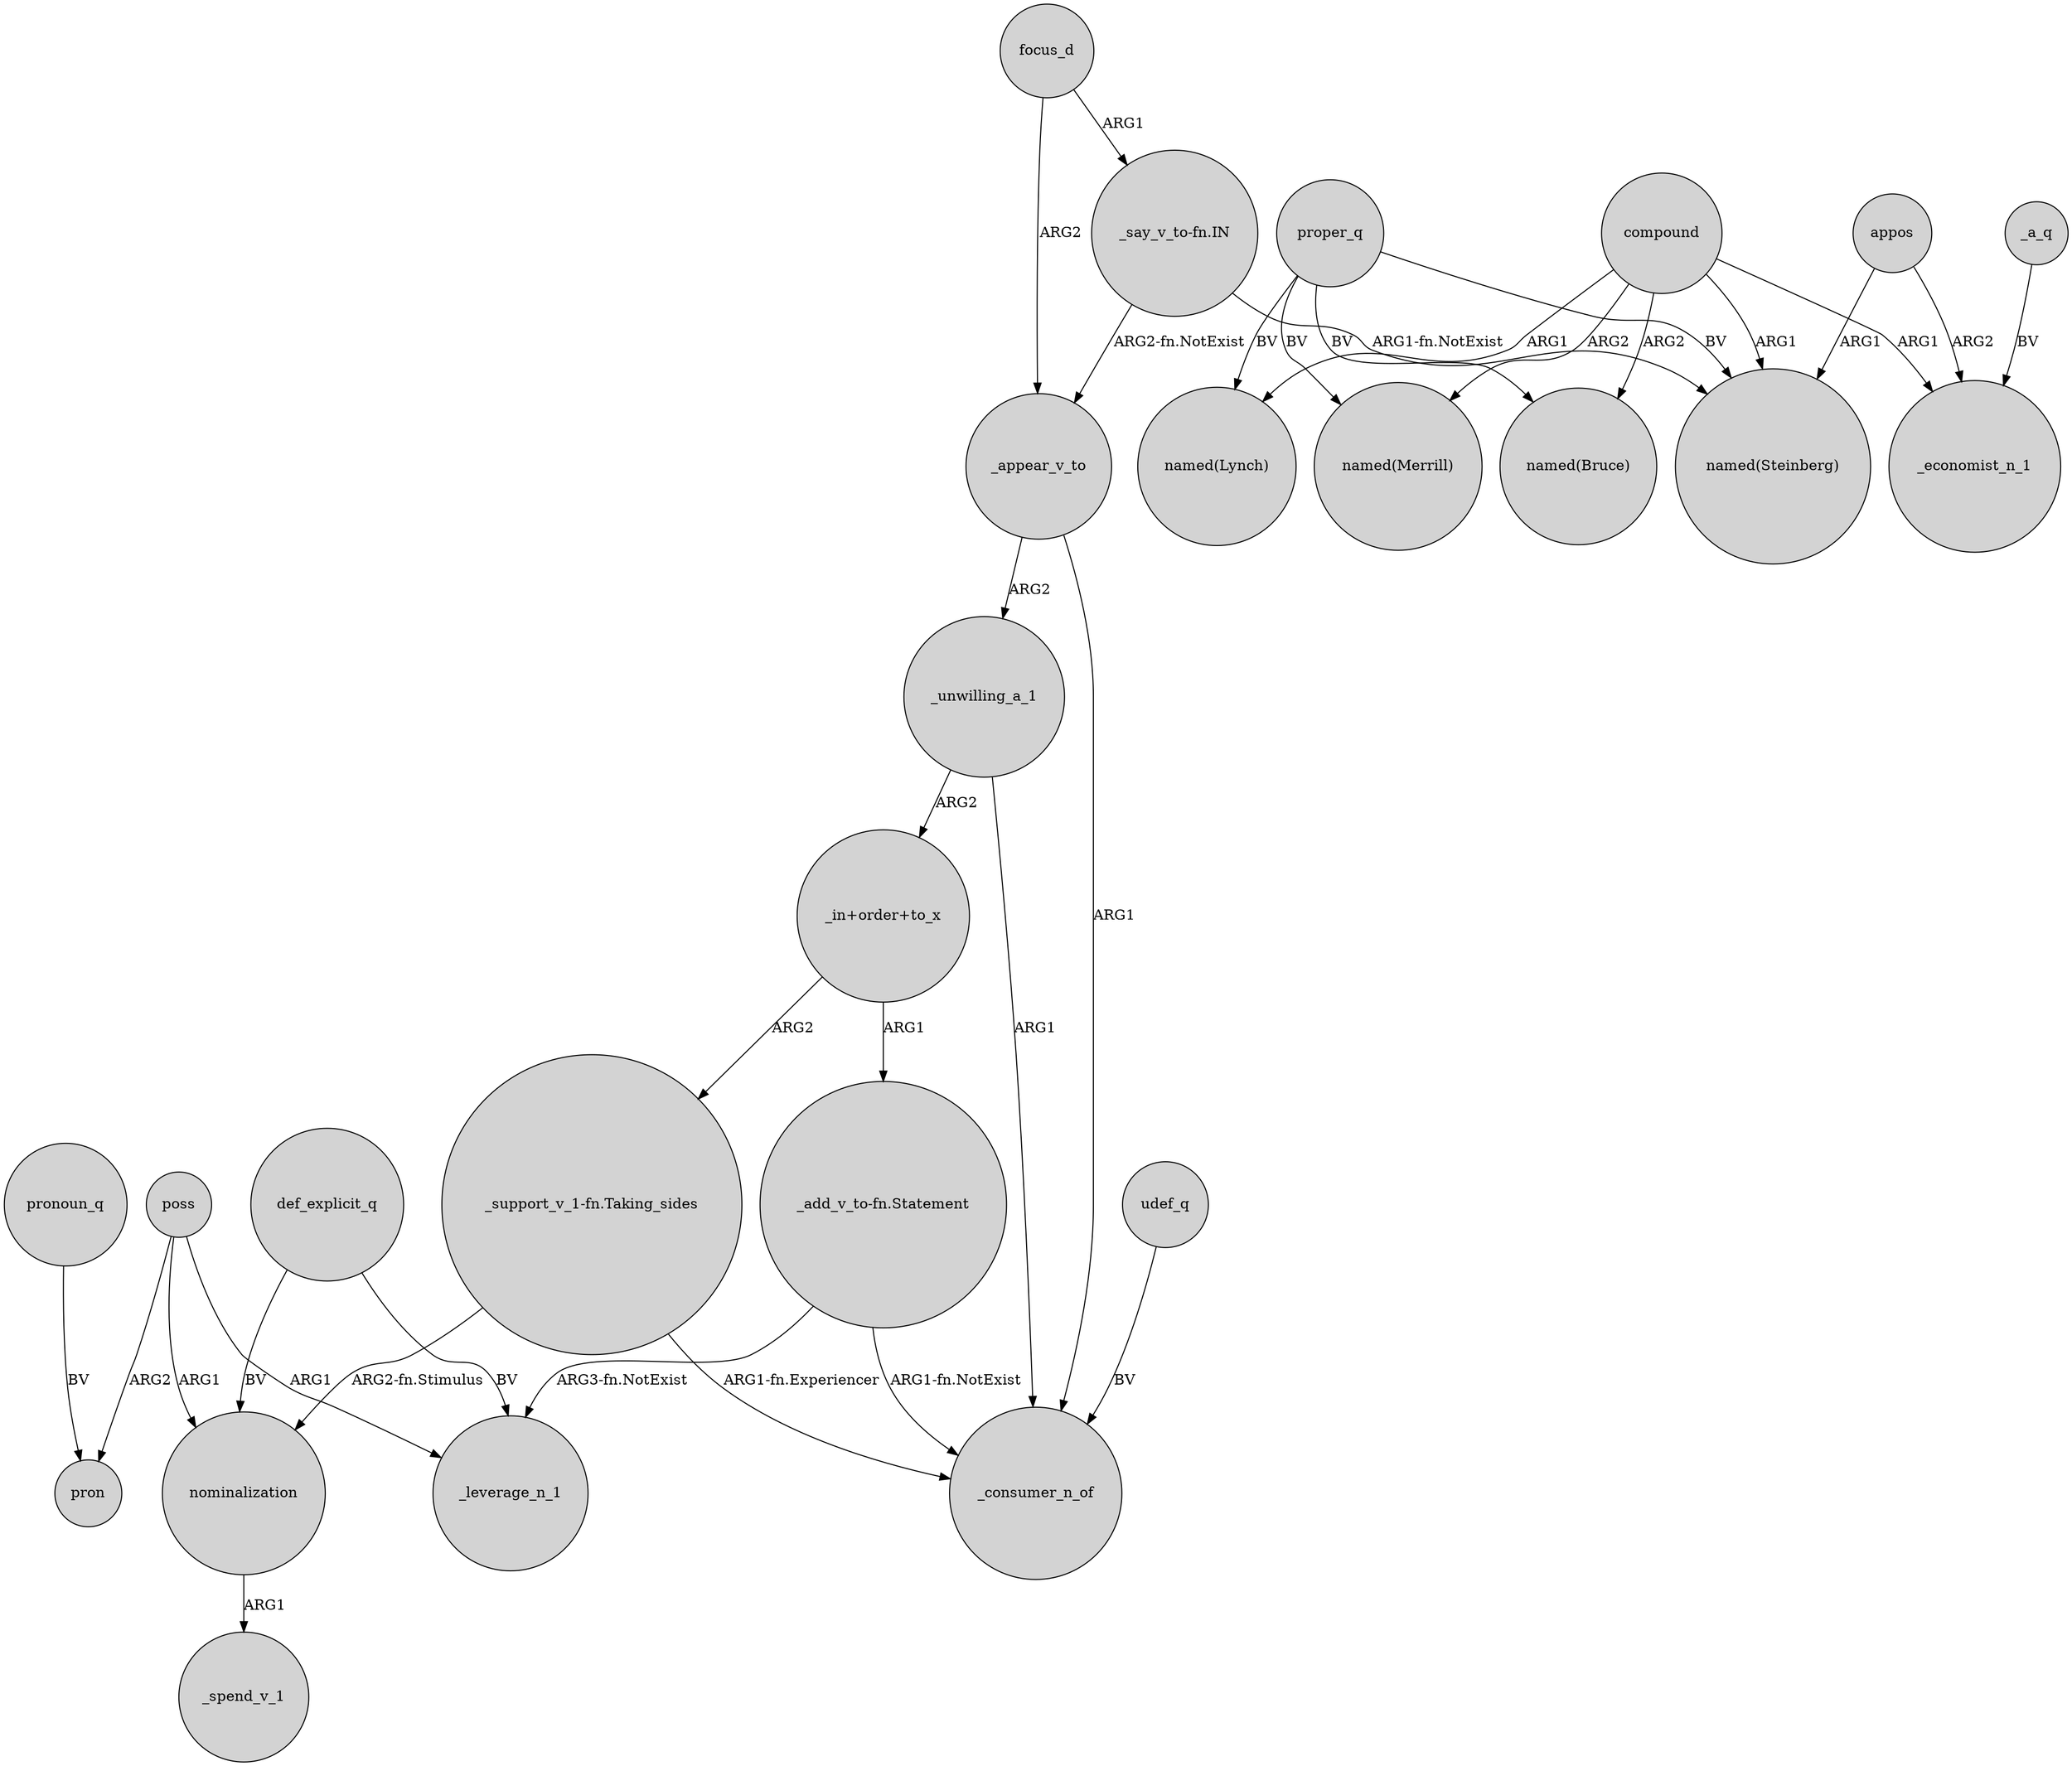 digraph {
	node [shape=circle style=filled]
	_unwilling_a_1 -> "_in+order+to_x" [label=ARG2]
	compound -> "named(Lynch)" [label=ARG1]
	compound -> "named(Bruce)" [label=ARG2]
	poss -> pron [label=ARG2]
	nominalization -> _spend_v_1 [label=ARG1]
	proper_q -> "named(Steinberg)" [label=BV]
	poss -> _leverage_n_1 [label=ARG1]
	"_add_v_to-fn.Statement" -> _consumer_n_of [label="ARG1-fn.NotExist"]
	appos -> _economist_n_1 [label=ARG2]
	proper_q -> "named(Lynch)" [label=BV]
	proper_q -> "named(Bruce)" [label=BV]
	"_in+order+to_x" -> "_support_v_1-fn.Taking_sides" [label=ARG2]
	"_support_v_1-fn.Taking_sides" -> nominalization [label="ARG2-fn.Stimulus"]
	_a_q -> _economist_n_1 [label=BV]
	focus_d -> _appear_v_to [label=ARG2]
	compound -> "named(Merrill)" [label=ARG2]
	"_say_v_to-fn.IN" -> _appear_v_to [label="ARG2-fn.NotExist"]
	poss -> nominalization [label=ARG1]
	"_say_v_to-fn.IN" -> "named(Steinberg)" [label="ARG1-fn.NotExist"]
	"_in+order+to_x" -> "_add_v_to-fn.Statement" [label=ARG1]
	compound -> _economist_n_1 [label=ARG1]
	pronoun_q -> pron [label=BV]
	compound -> "named(Steinberg)" [label=ARG1]
	_appear_v_to -> _consumer_n_of [label=ARG1]
	"_add_v_to-fn.Statement" -> _leverage_n_1 [label="ARG3-fn.NotExist"]
	udef_q -> _consumer_n_of [label=BV]
	_appear_v_to -> _unwilling_a_1 [label=ARG2]
	proper_q -> "named(Merrill)" [label=BV]
	def_explicit_q -> nominalization [label=BV]
	"_support_v_1-fn.Taking_sides" -> _consumer_n_of [label="ARG1-fn.Experiencer"]
	def_explicit_q -> _leverage_n_1 [label=BV]
	appos -> "named(Steinberg)" [label=ARG1]
	_unwilling_a_1 -> _consumer_n_of [label=ARG1]
	focus_d -> "_say_v_to-fn.IN" [label=ARG1]
}
